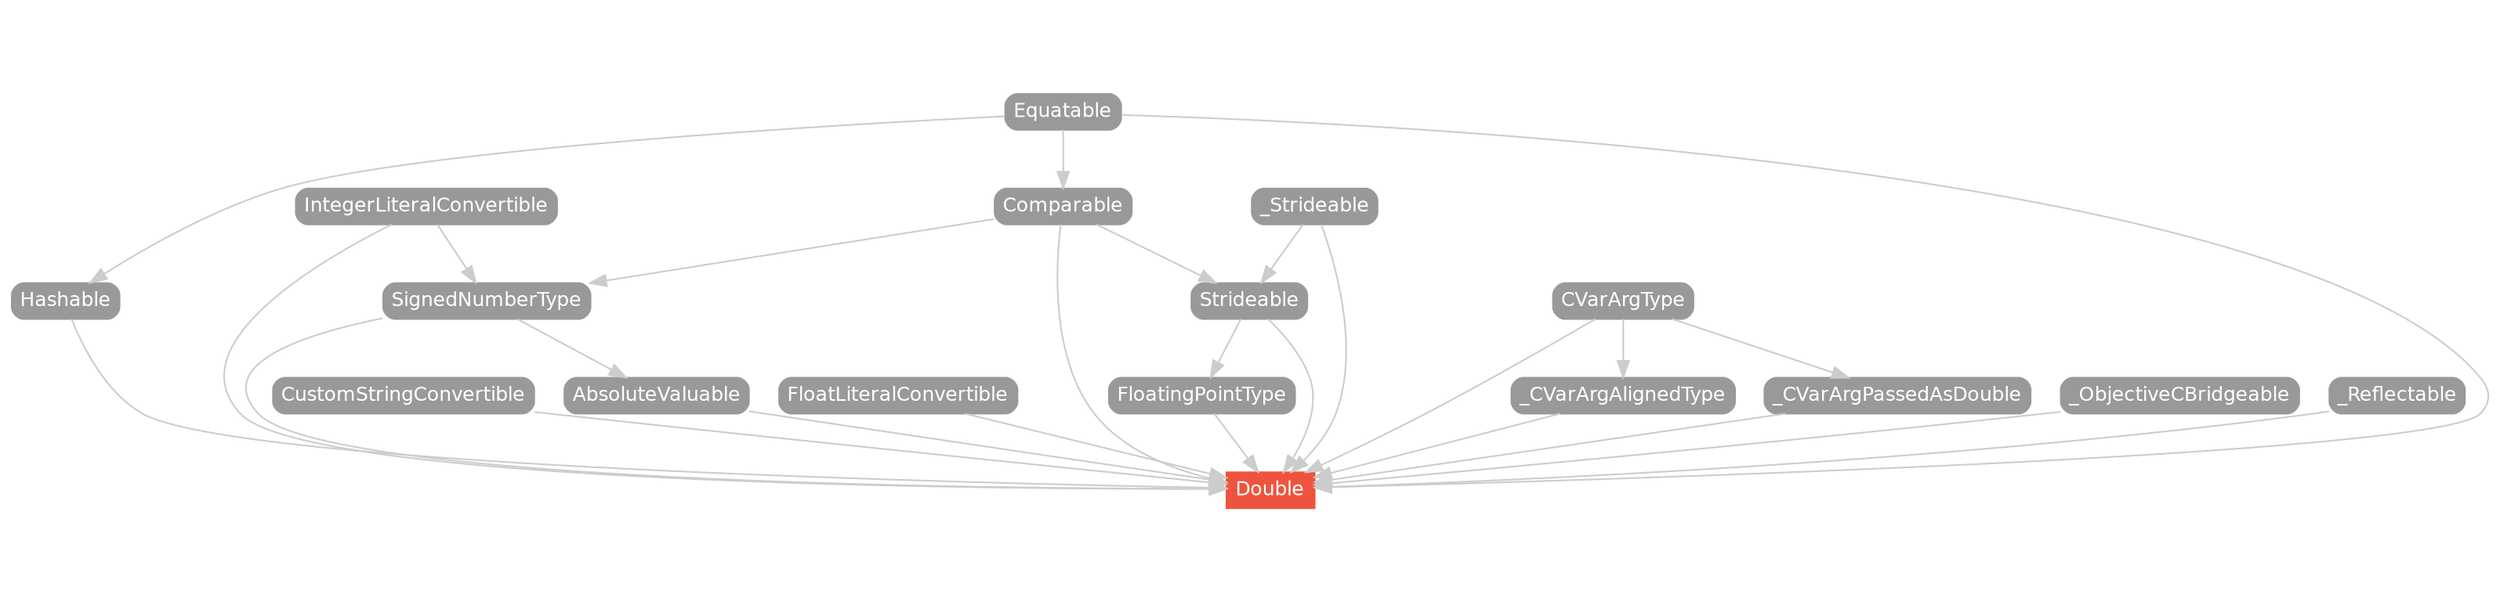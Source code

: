 strict digraph "Double - Type Hierarchy - SwiftDoc.org" {
    pad="0.1,0.8"
    node [shape=box, style="filled,rounded", color="#999999", fillcolor="#999999", fontcolor=white, fontname=Helvetica, fontnames="Helvetica,sansserif", fontsize=12, margin="0.07,0.05", height="0.3"]
    edge [color="#cccccc"]
    "AbsoluteValuable" [URL="/protocol/AbsoluteValuable/"]
    "CVarArgType" [URL="/protocol/CVarArgType/"]
    "Comparable" [URL="/protocol/Comparable/"]
    "CustomStringConvertible" [URL="/protocol/CustomStringConvertible/"]
    "Double" [URL="/type/Double/", style="filled", fillcolor="#ee543d", color="#ee543d"]
    "Equatable" [URL="/protocol/Equatable/"]
    "FloatLiteralConvertible" [URL="/protocol/FloatLiteralConvertible/"]
    "FloatingPointType" [URL="/protocol/FloatingPointType/"]
    "Hashable" [URL="/protocol/Hashable/"]
    "IntegerLiteralConvertible" [URL="/protocol/IntegerLiteralConvertible/"]
    "SignedNumberType" [URL="/protocol/SignedNumberType/"]
    "Strideable" [URL="/protocol/Strideable/"]
    "_CVarArgAlignedType" [URL="/protocol/_CVarArgAlignedType/"]
    "_CVarArgPassedAsDouble" [URL="/protocol/_CVarArgPassedAsDouble/"]
    "_ObjectiveCBridgeable" [URL="/protocol/_ObjectiveCBridgeable/"]
    "_Reflectable" [URL="/protocol/_Reflectable/"]
    "_Strideable" [URL="/protocol/_Strideable/"]    "CustomStringConvertible" -> "Double"
    "FloatingPointType" -> "Double"
    "IntegerLiteralConvertible" -> "Double"
    "FloatLiteralConvertible" -> "Double"
    "Comparable" -> "Double"
    "Equatable" -> "Double"
    "Hashable" -> "Double"
    "SignedNumberType" -> "Double"
    "AbsoluteValuable" -> "Double"
    "Strideable" -> "Double"
    "_Strideable" -> "Double"
    "_Reflectable" -> "Double"
    "_CVarArgPassedAsDouble" -> "Double"
    "CVarArgType" -> "Double"
    "_CVarArgAlignedType" -> "Double"
    "_ObjectiveCBridgeable" -> "Double"
    "Strideable" -> "FloatingPointType"
    "Comparable" -> "Strideable"
    "_Strideable" -> "Strideable"
    "Equatable" -> "Comparable"
    "Equatable" -> "Comparable"
    "Equatable" -> "Hashable"
    "Comparable" -> "SignedNumberType"
    "IntegerLiteralConvertible" -> "SignedNumberType"
    "Equatable" -> "Comparable"
    "SignedNumberType" -> "AbsoluteValuable"
    "Comparable" -> "SignedNumberType"
    "IntegerLiteralConvertible" -> "SignedNumberType"
    "Equatable" -> "Comparable"
    "Comparable" -> "Strideable"
    "_Strideable" -> "Strideable"
    "Equatable" -> "Comparable"
    "CVarArgType" -> "_CVarArgPassedAsDouble"
    "CVarArgType" -> "_CVarArgAlignedType"
    subgraph Types {
        rank = max; "Double";
    }
}